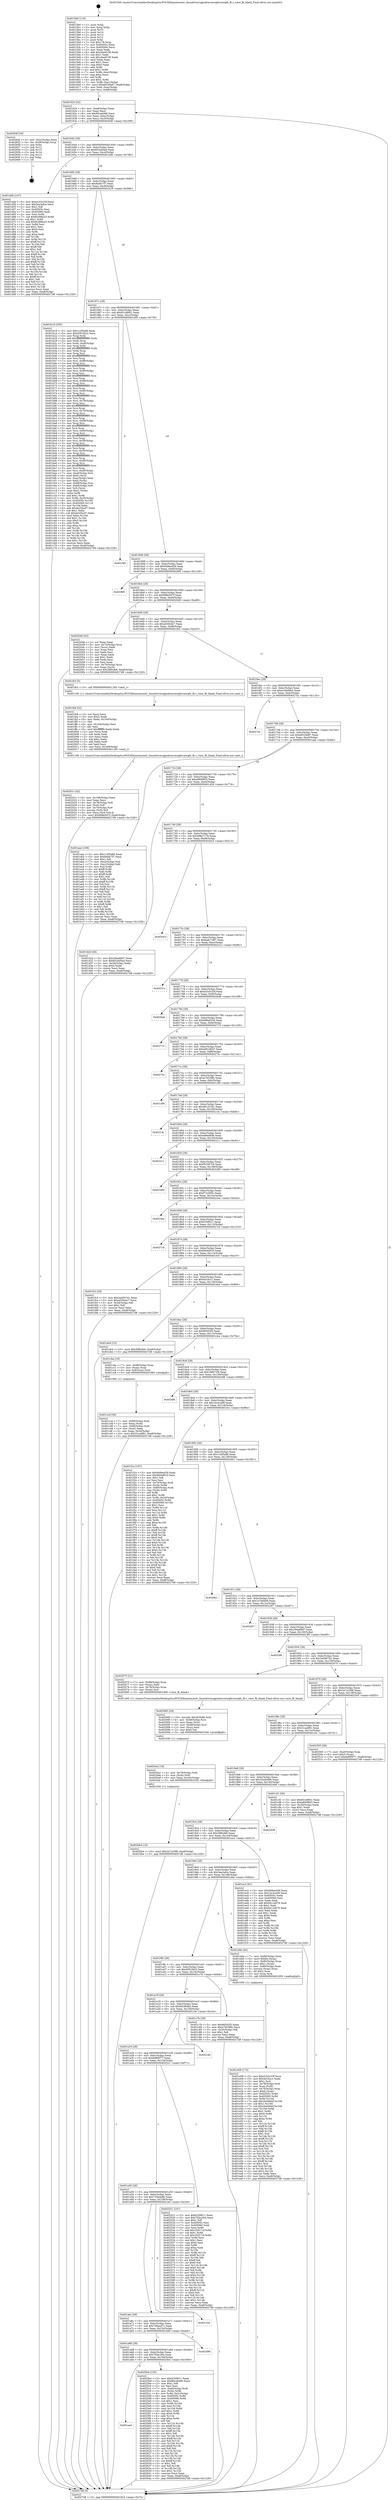 digraph "0x4015b0" {
  label = "0x4015b0 (/mnt/c/Users/mathe/Desktop/tcc/POCII/binaries/extr_linuxdriversgpudrmvmwgfxvmwgfx_fb.c_vmw_fb_blank_Final-ollvm.out::main(0))"
  labelloc = "t"
  node[shape=record]

  Entry [label="",width=0.3,height=0.3,shape=circle,fillcolor=black,style=filled]
  "0x401624" [label="{
     0x401624 [32]\l
     | [instrs]\l
     &nbsp;&nbsp;0x401624 \<+6\>: mov -0xa8(%rbp),%eax\l
     &nbsp;&nbsp;0x40162a \<+2\>: mov %eax,%ecx\l
     &nbsp;&nbsp;0x40162c \<+6\>: sub $0x80ca6466,%ecx\l
     &nbsp;&nbsp;0x401632 \<+6\>: mov %eax,-0xbc(%rbp)\l
     &nbsp;&nbsp;0x401638 \<+6\>: mov %ecx,-0xc0(%rbp)\l
     &nbsp;&nbsp;0x40163e \<+6\>: je 000000000040264f \<main+0x109f\>\l
  }"]
  "0x40264f" [label="{
     0x40264f [18]\l
     | [instrs]\l
     &nbsp;&nbsp;0x40264f \<+3\>: mov -0x2c(%rbp),%eax\l
     &nbsp;&nbsp;0x402652 \<+4\>: lea -0x28(%rbp),%rsp\l
     &nbsp;&nbsp;0x402656 \<+1\>: pop %rbx\l
     &nbsp;&nbsp;0x402657 \<+2\>: pop %r12\l
     &nbsp;&nbsp;0x402659 \<+2\>: pop %r13\l
     &nbsp;&nbsp;0x40265b \<+2\>: pop %r14\l
     &nbsp;&nbsp;0x40265d \<+2\>: pop %r15\l
     &nbsp;&nbsp;0x40265f \<+1\>: pop %rbp\l
     &nbsp;&nbsp;0x402660 \<+1\>: ret\l
  }"]
  "0x401644" [label="{
     0x401644 [28]\l
     | [instrs]\l
     &nbsp;&nbsp;0x401644 \<+5\>: jmp 0000000000401649 \<main+0x99\>\l
     &nbsp;&nbsp;0x401649 \<+6\>: mov -0xbc(%rbp),%eax\l
     &nbsp;&nbsp;0x40164f \<+5\>: sub $0x853ad5ed,%eax\l
     &nbsp;&nbsp;0x401654 \<+6\>: mov %eax,-0xc4(%rbp)\l
     &nbsp;&nbsp;0x40165a \<+6\>: je 0000000000401d4b \<main+0x79b\>\l
  }"]
  Exit [label="",width=0.3,height=0.3,shape=circle,fillcolor=black,style=filled,peripheries=2]
  "0x401d4b" [label="{
     0x401d4b [147]\l
     | [instrs]\l
     &nbsp;&nbsp;0x401d4b \<+5\>: mov $0xd1b3c33f,%eax\l
     &nbsp;&nbsp;0x401d50 \<+5\>: mov $0x3ea3afca,%ecx\l
     &nbsp;&nbsp;0x401d55 \<+2\>: mov $0x1,%dl\l
     &nbsp;&nbsp;0x401d57 \<+7\>: mov 0x40505c,%esi\l
     &nbsp;&nbsp;0x401d5e \<+7\>: mov 0x405060,%edi\l
     &nbsp;&nbsp;0x401d65 \<+3\>: mov %esi,%r8d\l
     &nbsp;&nbsp;0x401d68 \<+7\>: sub $0x8cd98a23,%r8d\l
     &nbsp;&nbsp;0x401d6f \<+4\>: sub $0x1,%r8d\l
     &nbsp;&nbsp;0x401d73 \<+7\>: add $0x8cd98a23,%r8d\l
     &nbsp;&nbsp;0x401d7a \<+4\>: imul %r8d,%esi\l
     &nbsp;&nbsp;0x401d7e \<+3\>: and $0x1,%esi\l
     &nbsp;&nbsp;0x401d81 \<+3\>: cmp $0x0,%esi\l
     &nbsp;&nbsp;0x401d84 \<+4\>: sete %r9b\l
     &nbsp;&nbsp;0x401d88 \<+3\>: cmp $0xa,%edi\l
     &nbsp;&nbsp;0x401d8b \<+4\>: setl %r10b\l
     &nbsp;&nbsp;0x401d8f \<+3\>: mov %r9b,%r11b\l
     &nbsp;&nbsp;0x401d92 \<+4\>: xor $0xff,%r11b\l
     &nbsp;&nbsp;0x401d96 \<+3\>: mov %r10b,%bl\l
     &nbsp;&nbsp;0x401d99 \<+3\>: xor $0xff,%bl\l
     &nbsp;&nbsp;0x401d9c \<+3\>: xor $0x1,%dl\l
     &nbsp;&nbsp;0x401d9f \<+3\>: mov %r11b,%r14b\l
     &nbsp;&nbsp;0x401da2 \<+4\>: and $0xff,%r14b\l
     &nbsp;&nbsp;0x401da6 \<+3\>: and %dl,%r9b\l
     &nbsp;&nbsp;0x401da9 \<+3\>: mov %bl,%r15b\l
     &nbsp;&nbsp;0x401dac \<+4\>: and $0xff,%r15b\l
     &nbsp;&nbsp;0x401db0 \<+3\>: and %dl,%r10b\l
     &nbsp;&nbsp;0x401db3 \<+3\>: or %r9b,%r14b\l
     &nbsp;&nbsp;0x401db6 \<+3\>: or %r10b,%r15b\l
     &nbsp;&nbsp;0x401db9 \<+3\>: xor %r15b,%r14b\l
     &nbsp;&nbsp;0x401dbc \<+3\>: or %bl,%r11b\l
     &nbsp;&nbsp;0x401dbf \<+4\>: xor $0xff,%r11b\l
     &nbsp;&nbsp;0x401dc3 \<+3\>: or $0x1,%dl\l
     &nbsp;&nbsp;0x401dc6 \<+3\>: and %dl,%r11b\l
     &nbsp;&nbsp;0x401dc9 \<+3\>: or %r11b,%r14b\l
     &nbsp;&nbsp;0x401dcc \<+4\>: test $0x1,%r14b\l
     &nbsp;&nbsp;0x401dd0 \<+3\>: cmovne %ecx,%eax\l
     &nbsp;&nbsp;0x401dd3 \<+6\>: mov %eax,-0xa8(%rbp)\l
     &nbsp;&nbsp;0x401dd9 \<+5\>: jmp 00000000004027d8 \<main+0x1228\>\l
  }"]
  "0x401660" [label="{
     0x401660 [28]\l
     | [instrs]\l
     &nbsp;&nbsp;0x401660 \<+5\>: jmp 0000000000401665 \<main+0xb5\>\l
     &nbsp;&nbsp;0x401665 \<+6\>: mov -0xbc(%rbp),%eax\l
     &nbsp;&nbsp;0x40166b \<+5\>: sub $0x8ebfc7f7,%eax\l
     &nbsp;&nbsp;0x401670 \<+6\>: mov %eax,-0xc8(%rbp)\l
     &nbsp;&nbsp;0x401676 \<+6\>: je 0000000000401b18 \<main+0x568\>\l
  }"]
  "0x401aa4" [label="{
     0x401aa4\l
  }", style=dashed]
  "0x401b18" [label="{
     0x401b18 [355]\l
     | [instrs]\l
     &nbsp;&nbsp;0x401b18 \<+5\>: mov $0x1c2f5a86,%eax\l
     &nbsp;&nbsp;0x401b1d \<+5\>: mov $0x4591f422,%ecx\l
     &nbsp;&nbsp;0x401b22 \<+3\>: mov %rsp,%rdx\l
     &nbsp;&nbsp;0x401b25 \<+4\>: add $0xfffffffffffffff0,%rdx\l
     &nbsp;&nbsp;0x401b29 \<+3\>: mov %rdx,%rsp\l
     &nbsp;&nbsp;0x401b2c \<+7\>: mov %rdx,-0xa0(%rbp)\l
     &nbsp;&nbsp;0x401b33 \<+3\>: mov %rsp,%rdx\l
     &nbsp;&nbsp;0x401b36 \<+4\>: add $0xfffffffffffffff0,%rdx\l
     &nbsp;&nbsp;0x401b3a \<+3\>: mov %rdx,%rsp\l
     &nbsp;&nbsp;0x401b3d \<+3\>: mov %rsp,%rsi\l
     &nbsp;&nbsp;0x401b40 \<+4\>: add $0xfffffffffffffff0,%rsi\l
     &nbsp;&nbsp;0x401b44 \<+3\>: mov %rsi,%rsp\l
     &nbsp;&nbsp;0x401b47 \<+7\>: mov %rsi,-0x98(%rbp)\l
     &nbsp;&nbsp;0x401b4e \<+3\>: mov %rsp,%rsi\l
     &nbsp;&nbsp;0x401b51 \<+4\>: add $0xfffffffffffffff0,%rsi\l
     &nbsp;&nbsp;0x401b55 \<+3\>: mov %rsi,%rsp\l
     &nbsp;&nbsp;0x401b58 \<+7\>: mov %rsi,-0x90(%rbp)\l
     &nbsp;&nbsp;0x401b5f \<+3\>: mov %rsp,%rsi\l
     &nbsp;&nbsp;0x401b62 \<+4\>: add $0xfffffffffffffff0,%rsi\l
     &nbsp;&nbsp;0x401b66 \<+3\>: mov %rsi,%rsp\l
     &nbsp;&nbsp;0x401b69 \<+7\>: mov %rsi,-0x88(%rbp)\l
     &nbsp;&nbsp;0x401b70 \<+3\>: mov %rsp,%rsi\l
     &nbsp;&nbsp;0x401b73 \<+4\>: add $0xfffffffffffffff0,%rsi\l
     &nbsp;&nbsp;0x401b77 \<+3\>: mov %rsi,%rsp\l
     &nbsp;&nbsp;0x401b7a \<+4\>: mov %rsi,-0x80(%rbp)\l
     &nbsp;&nbsp;0x401b7e \<+3\>: mov %rsp,%rsi\l
     &nbsp;&nbsp;0x401b81 \<+4\>: add $0xfffffffffffffff0,%rsi\l
     &nbsp;&nbsp;0x401b85 \<+3\>: mov %rsi,%rsp\l
     &nbsp;&nbsp;0x401b88 \<+4\>: mov %rsi,-0x78(%rbp)\l
     &nbsp;&nbsp;0x401b8c \<+3\>: mov %rsp,%rsi\l
     &nbsp;&nbsp;0x401b8f \<+4\>: add $0xfffffffffffffff0,%rsi\l
     &nbsp;&nbsp;0x401b93 \<+3\>: mov %rsi,%rsp\l
     &nbsp;&nbsp;0x401b96 \<+4\>: mov %rsi,-0x70(%rbp)\l
     &nbsp;&nbsp;0x401b9a \<+3\>: mov %rsp,%rsi\l
     &nbsp;&nbsp;0x401b9d \<+4\>: add $0xfffffffffffffff0,%rsi\l
     &nbsp;&nbsp;0x401ba1 \<+3\>: mov %rsi,%rsp\l
     &nbsp;&nbsp;0x401ba4 \<+4\>: mov %rsi,-0x68(%rbp)\l
     &nbsp;&nbsp;0x401ba8 \<+3\>: mov %rsp,%rsi\l
     &nbsp;&nbsp;0x401bab \<+4\>: add $0xfffffffffffffff0,%rsi\l
     &nbsp;&nbsp;0x401baf \<+3\>: mov %rsi,%rsp\l
     &nbsp;&nbsp;0x401bb2 \<+4\>: mov %rsi,-0x60(%rbp)\l
     &nbsp;&nbsp;0x401bb6 \<+3\>: mov %rsp,%rsi\l
     &nbsp;&nbsp;0x401bb9 \<+4\>: add $0xfffffffffffffff0,%rsi\l
     &nbsp;&nbsp;0x401bbd \<+3\>: mov %rsi,%rsp\l
     &nbsp;&nbsp;0x401bc0 \<+4\>: mov %rsi,-0x58(%rbp)\l
     &nbsp;&nbsp;0x401bc4 \<+3\>: mov %rsp,%rsi\l
     &nbsp;&nbsp;0x401bc7 \<+4\>: add $0xfffffffffffffff0,%rsi\l
     &nbsp;&nbsp;0x401bcb \<+3\>: mov %rsi,%rsp\l
     &nbsp;&nbsp;0x401bce \<+4\>: mov %rsi,-0x50(%rbp)\l
     &nbsp;&nbsp;0x401bd2 \<+3\>: mov %rsp,%rsi\l
     &nbsp;&nbsp;0x401bd5 \<+4\>: add $0xfffffffffffffff0,%rsi\l
     &nbsp;&nbsp;0x401bd9 \<+3\>: mov %rsi,%rsp\l
     &nbsp;&nbsp;0x401bdc \<+4\>: mov %rsi,-0x48(%rbp)\l
     &nbsp;&nbsp;0x401be0 \<+3\>: mov %rsp,%rsi\l
     &nbsp;&nbsp;0x401be3 \<+4\>: add $0xfffffffffffffff0,%rsi\l
     &nbsp;&nbsp;0x401be7 \<+3\>: mov %rsi,%rsp\l
     &nbsp;&nbsp;0x401bea \<+4\>: mov %rsi,-0x40(%rbp)\l
     &nbsp;&nbsp;0x401bee \<+7\>: mov -0xa0(%rbp),%rsi\l
     &nbsp;&nbsp;0x401bf5 \<+6\>: movl $0x0,(%rsi)\l
     &nbsp;&nbsp;0x401bfb \<+6\>: mov -0xac(%rbp),%edi\l
     &nbsp;&nbsp;0x401c01 \<+2\>: mov %edi,(%rdx)\l
     &nbsp;&nbsp;0x401c03 \<+7\>: mov -0x98(%rbp),%rsi\l
     &nbsp;&nbsp;0x401c0a \<+7\>: mov -0xb8(%rbp),%r8\l
     &nbsp;&nbsp;0x401c11 \<+3\>: mov %r8,(%rsi)\l
     &nbsp;&nbsp;0x401c14 \<+3\>: cmpl $0x2,(%rdx)\l
     &nbsp;&nbsp;0x401c17 \<+4\>: setne %r9b\l
     &nbsp;&nbsp;0x401c1b \<+4\>: and $0x1,%r9b\l
     &nbsp;&nbsp;0x401c1f \<+4\>: mov %r9b,-0x35(%rbp)\l
     &nbsp;&nbsp;0x401c23 \<+8\>: mov 0x40505c,%r10d\l
     &nbsp;&nbsp;0x401c2b \<+8\>: mov 0x405060,%r11d\l
     &nbsp;&nbsp;0x401c33 \<+3\>: mov %r10d,%ebx\l
     &nbsp;&nbsp;0x401c36 \<+6\>: add $0xde25bcd7,%ebx\l
     &nbsp;&nbsp;0x401c3c \<+3\>: sub $0x1,%ebx\l
     &nbsp;&nbsp;0x401c3f \<+6\>: sub $0xde25bcd7,%ebx\l
     &nbsp;&nbsp;0x401c45 \<+4\>: imul %ebx,%r10d\l
     &nbsp;&nbsp;0x401c49 \<+4\>: and $0x1,%r10d\l
     &nbsp;&nbsp;0x401c4d \<+4\>: cmp $0x0,%r10d\l
     &nbsp;&nbsp;0x401c51 \<+4\>: sete %r9b\l
     &nbsp;&nbsp;0x401c55 \<+4\>: cmp $0xa,%r11d\l
     &nbsp;&nbsp;0x401c59 \<+4\>: setl %r14b\l
     &nbsp;&nbsp;0x401c5d \<+3\>: mov %r9b,%r15b\l
     &nbsp;&nbsp;0x401c60 \<+3\>: and %r14b,%r15b\l
     &nbsp;&nbsp;0x401c63 \<+3\>: xor %r14b,%r9b\l
     &nbsp;&nbsp;0x401c66 \<+3\>: or %r9b,%r15b\l
     &nbsp;&nbsp;0x401c69 \<+4\>: test $0x1,%r15b\l
     &nbsp;&nbsp;0x401c6d \<+3\>: cmovne %ecx,%eax\l
     &nbsp;&nbsp;0x401c70 \<+6\>: mov %eax,-0xa8(%rbp)\l
     &nbsp;&nbsp;0x401c76 \<+5\>: jmp 00000000004027d8 \<main+0x1228\>\l
  }"]
  "0x40167c" [label="{
     0x40167c [28]\l
     | [instrs]\l
     &nbsp;&nbsp;0x40167c \<+5\>: jmp 0000000000401681 \<main+0xd1\>\l
     &nbsp;&nbsp;0x401681 \<+6\>: mov -0xbc(%rbp),%eax\l
     &nbsp;&nbsp;0x401687 \<+5\>: sub $0x931d8f41,%eax\l
     &nbsp;&nbsp;0x40168c \<+6\>: mov %eax,-0xcc(%rbp)\l
     &nbsp;&nbsp;0x401692 \<+6\>: je 0000000000401d0f \<main+0x75f\>\l
  }"]
  "0x4025b4" [label="{
     0x4025b4 [155]\l
     | [instrs]\l
     &nbsp;&nbsp;0x4025b4 \<+5\>: mov $0xfc30f011,%eax\l
     &nbsp;&nbsp;0x4025b9 \<+5\>: mov $0x80ca6466,%ecx\l
     &nbsp;&nbsp;0x4025be \<+2\>: mov $0x1,%dl\l
     &nbsp;&nbsp;0x4025c0 \<+2\>: xor %esi,%esi\l
     &nbsp;&nbsp;0x4025c2 \<+7\>: mov -0xa0(%rbp),%rdi\l
     &nbsp;&nbsp;0x4025c9 \<+3\>: mov (%rdi),%r8d\l
     &nbsp;&nbsp;0x4025cc \<+4\>: mov %r8d,-0x2c(%rbp)\l
     &nbsp;&nbsp;0x4025d0 \<+8\>: mov 0x40505c,%r8d\l
     &nbsp;&nbsp;0x4025d8 \<+8\>: mov 0x405060,%r9d\l
     &nbsp;&nbsp;0x4025e0 \<+3\>: sub $0x1,%esi\l
     &nbsp;&nbsp;0x4025e3 \<+3\>: mov %r8d,%r10d\l
     &nbsp;&nbsp;0x4025e6 \<+3\>: add %esi,%r10d\l
     &nbsp;&nbsp;0x4025e9 \<+4\>: imul %r10d,%r8d\l
     &nbsp;&nbsp;0x4025ed \<+4\>: and $0x1,%r8d\l
     &nbsp;&nbsp;0x4025f1 \<+4\>: cmp $0x0,%r8d\l
     &nbsp;&nbsp;0x4025f5 \<+4\>: sete %r11b\l
     &nbsp;&nbsp;0x4025f9 \<+4\>: cmp $0xa,%r9d\l
     &nbsp;&nbsp;0x4025fd \<+3\>: setl %bl\l
     &nbsp;&nbsp;0x402600 \<+3\>: mov %r11b,%r14b\l
     &nbsp;&nbsp;0x402603 \<+4\>: xor $0xff,%r14b\l
     &nbsp;&nbsp;0x402607 \<+3\>: mov %bl,%r15b\l
     &nbsp;&nbsp;0x40260a \<+4\>: xor $0xff,%r15b\l
     &nbsp;&nbsp;0x40260e \<+3\>: xor $0x1,%dl\l
     &nbsp;&nbsp;0x402611 \<+3\>: mov %r14b,%r12b\l
     &nbsp;&nbsp;0x402614 \<+4\>: and $0xff,%r12b\l
     &nbsp;&nbsp;0x402618 \<+3\>: and %dl,%r11b\l
     &nbsp;&nbsp;0x40261b \<+3\>: mov %r15b,%r13b\l
     &nbsp;&nbsp;0x40261e \<+4\>: and $0xff,%r13b\l
     &nbsp;&nbsp;0x402622 \<+2\>: and %dl,%bl\l
     &nbsp;&nbsp;0x402624 \<+3\>: or %r11b,%r12b\l
     &nbsp;&nbsp;0x402627 \<+3\>: or %bl,%r13b\l
     &nbsp;&nbsp;0x40262a \<+3\>: xor %r13b,%r12b\l
     &nbsp;&nbsp;0x40262d \<+3\>: or %r15b,%r14b\l
     &nbsp;&nbsp;0x402630 \<+4\>: xor $0xff,%r14b\l
     &nbsp;&nbsp;0x402634 \<+3\>: or $0x1,%dl\l
     &nbsp;&nbsp;0x402637 \<+3\>: and %dl,%r14b\l
     &nbsp;&nbsp;0x40263a \<+3\>: or %r14b,%r12b\l
     &nbsp;&nbsp;0x40263d \<+4\>: test $0x1,%r12b\l
     &nbsp;&nbsp;0x402641 \<+3\>: cmovne %ecx,%eax\l
     &nbsp;&nbsp;0x402644 \<+6\>: mov %eax,-0xa8(%rbp)\l
     &nbsp;&nbsp;0x40264a \<+5\>: jmp 00000000004027d8 \<main+0x1228\>\l
  }"]
  "0x401d0f" [label="{
     0x401d0f\l
  }", style=dashed]
  "0x401698" [label="{
     0x401698 [28]\l
     | [instrs]\l
     &nbsp;&nbsp;0x401698 \<+5\>: jmp 000000000040169d \<main+0xed\>\l
     &nbsp;&nbsp;0x40169d \<+6\>: mov -0xbc(%rbp),%eax\l
     &nbsp;&nbsp;0x4016a3 \<+5\>: sub $0x949eed39,%eax\l
     &nbsp;&nbsp;0x4016a8 \<+6\>: mov %eax,-0xd0(%rbp)\l
     &nbsp;&nbsp;0x4016ae \<+6\>: je 00000000004026f0 \<main+0x1140\>\l
  }"]
  "0x401a88" [label="{
     0x401a88 [28]\l
     | [instrs]\l
     &nbsp;&nbsp;0x401a88 \<+5\>: jmp 0000000000401a8d \<main+0x4dd\>\l
     &nbsp;&nbsp;0x401a8d \<+6\>: mov -0xbc(%rbp),%eax\l
     &nbsp;&nbsp;0x401a93 \<+5\>: sub $0x7f2bc204,%eax\l
     &nbsp;&nbsp;0x401a98 \<+6\>: mov %eax,-0x160(%rbp)\l
     &nbsp;&nbsp;0x401a9e \<+6\>: je 00000000004025b4 \<main+0x1004\>\l
  }"]
  "0x4026f0" [label="{
     0x4026f0\l
  }", style=dashed]
  "0x4016b4" [label="{
     0x4016b4 [28]\l
     | [instrs]\l
     &nbsp;&nbsp;0x4016b4 \<+5\>: jmp 00000000004016b9 \<main+0x109\>\l
     &nbsp;&nbsp;0x4016b9 \<+6\>: mov -0xbc(%rbp),%eax\l
     &nbsp;&nbsp;0x4016bf \<+5\>: sub $0x998e507f,%eax\l
     &nbsp;&nbsp;0x4016c4 \<+6\>: mov %eax,-0xd4(%rbp)\l
     &nbsp;&nbsp;0x4016ca \<+6\>: je 0000000000402046 \<main+0xa96\>\l
  }"]
  "0x40249b" [label="{
     0x40249b\l
  }", style=dashed]
  "0x402046" [label="{
     0x402046 [42]\l
     | [instrs]\l
     &nbsp;&nbsp;0x402046 \<+2\>: xor %eax,%eax\l
     &nbsp;&nbsp;0x402048 \<+4\>: mov -0x70(%rbp),%rcx\l
     &nbsp;&nbsp;0x40204c \<+2\>: mov (%rcx),%edx\l
     &nbsp;&nbsp;0x40204e \<+2\>: mov %eax,%esi\l
     &nbsp;&nbsp;0x402050 \<+2\>: sub %edx,%esi\l
     &nbsp;&nbsp;0x402052 \<+2\>: mov %eax,%edx\l
     &nbsp;&nbsp;0x402054 \<+3\>: sub $0x1,%edx\l
     &nbsp;&nbsp;0x402057 \<+2\>: add %edx,%esi\l
     &nbsp;&nbsp;0x402059 \<+2\>: sub %esi,%eax\l
     &nbsp;&nbsp;0x40205b \<+4\>: mov -0x70(%rbp),%rcx\l
     &nbsp;&nbsp;0x40205f \<+2\>: mov %eax,(%rcx)\l
     &nbsp;&nbsp;0x402061 \<+10\>: movl $0x39f0cfe6,-0xa8(%rbp)\l
     &nbsp;&nbsp;0x40206b \<+5\>: jmp 00000000004027d8 \<main+0x1228\>\l
  }"]
  "0x4016d0" [label="{
     0x4016d0 [28]\l
     | [instrs]\l
     &nbsp;&nbsp;0x4016d0 \<+5\>: jmp 00000000004016d5 \<main+0x125\>\l
     &nbsp;&nbsp;0x4016d5 \<+6\>: mov -0xbc(%rbp),%eax\l
     &nbsp;&nbsp;0x4016db \<+5\>: sub $0xa030e4c7,%eax\l
     &nbsp;&nbsp;0x4016e0 \<+6\>: mov %eax,-0xd8(%rbp)\l
     &nbsp;&nbsp;0x4016e6 \<+6\>: je 0000000000401fe3 \<main+0xa33\>\l
  }"]
  "0x401a6c" [label="{
     0x401a6c [28]\l
     | [instrs]\l
     &nbsp;&nbsp;0x401a6c \<+5\>: jmp 0000000000401a71 \<main+0x4c1\>\l
     &nbsp;&nbsp;0x401a71 \<+6\>: mov -0xbc(%rbp),%eax\l
     &nbsp;&nbsp;0x401a77 \<+5\>: sub $0x749aad71,%eax\l
     &nbsp;&nbsp;0x401a7c \<+6\>: mov %eax,-0x15c(%rbp)\l
     &nbsp;&nbsp;0x401a82 \<+6\>: je 000000000040249b \<main+0xeeb\>\l
  }"]
  "0x401fe3" [label="{
     0x401fe3 [5]\l
     | [instrs]\l
     &nbsp;&nbsp;0x401fe3 \<+5\>: call 0000000000401160 \<next_i\>\l
     | [calls]\l
     &nbsp;&nbsp;0x401160 \{1\} (/mnt/c/Users/mathe/Desktop/tcc/POCII/binaries/extr_linuxdriversgpudrmvmwgfxvmwgfx_fb.c_vmw_fb_blank_Final-ollvm.out::next_i)\l
  }"]
  "0x4016ec" [label="{
     0x4016ec [28]\l
     | [instrs]\l
     &nbsp;&nbsp;0x4016ec \<+5\>: jmp 00000000004016f1 \<main+0x141\>\l
     &nbsp;&nbsp;0x4016f1 \<+6\>: mov -0xbc(%rbp),%eax\l
     &nbsp;&nbsp;0x4016f7 \<+5\>: sub $0xa164d9a5,%eax\l
     &nbsp;&nbsp;0x4016fc \<+6\>: mov %eax,-0xdc(%rbp)\l
     &nbsp;&nbsp;0x401702 \<+6\>: je 00000000004027ac \<main+0x11fc\>\l
  }"]
  "0x4021ed" [label="{
     0x4021ed\l
  }", style=dashed]
  "0x4027ac" [label="{
     0x4027ac\l
  }", style=dashed]
  "0x401708" [label="{
     0x401708 [28]\l
     | [instrs]\l
     &nbsp;&nbsp;0x401708 \<+5\>: jmp 000000000040170d \<main+0x15d\>\l
     &nbsp;&nbsp;0x40170d \<+6\>: mov -0xbc(%rbp),%eax\l
     &nbsp;&nbsp;0x401713 \<+5\>: sub $0xa8529a87,%eax\l
     &nbsp;&nbsp;0x401718 \<+6\>: mov %eax,-0xe0(%rbp)\l
     &nbsp;&nbsp;0x40171e \<+6\>: je 0000000000401aae \<main+0x4fe\>\l
  }"]
  "0x401a50" [label="{
     0x401a50 [28]\l
     | [instrs]\l
     &nbsp;&nbsp;0x401a50 \<+5\>: jmp 0000000000401a55 \<main+0x4a5\>\l
     &nbsp;&nbsp;0x401a55 \<+6\>: mov -0xbc(%rbp),%eax\l
     &nbsp;&nbsp;0x401a5b \<+5\>: sub $0x733a4e8b,%eax\l
     &nbsp;&nbsp;0x401a60 \<+6\>: mov %eax,-0x158(%rbp)\l
     &nbsp;&nbsp;0x401a66 \<+6\>: je 00000000004021ed \<main+0xc3d\>\l
  }"]
  "0x401aae" [label="{
     0x401aae [106]\l
     | [instrs]\l
     &nbsp;&nbsp;0x401aae \<+5\>: mov $0x1c2f5a86,%eax\l
     &nbsp;&nbsp;0x401ab3 \<+5\>: mov $0x8ebfc7f7,%ecx\l
     &nbsp;&nbsp;0x401ab8 \<+2\>: mov $0x1,%dl\l
     &nbsp;&nbsp;0x401aba \<+7\>: mov -0xa2(%rbp),%sil\l
     &nbsp;&nbsp;0x401ac1 \<+7\>: mov -0xa1(%rbp),%dil\l
     &nbsp;&nbsp;0x401ac8 \<+3\>: mov %sil,%r8b\l
     &nbsp;&nbsp;0x401acb \<+4\>: xor $0xff,%r8b\l
     &nbsp;&nbsp;0x401acf \<+3\>: mov %dil,%r9b\l
     &nbsp;&nbsp;0x401ad2 \<+4\>: xor $0xff,%r9b\l
     &nbsp;&nbsp;0x401ad6 \<+3\>: xor $0x1,%dl\l
     &nbsp;&nbsp;0x401ad9 \<+3\>: mov %r8b,%r10b\l
     &nbsp;&nbsp;0x401adc \<+4\>: and $0xff,%r10b\l
     &nbsp;&nbsp;0x401ae0 \<+3\>: and %dl,%sil\l
     &nbsp;&nbsp;0x401ae3 \<+3\>: mov %r9b,%r11b\l
     &nbsp;&nbsp;0x401ae6 \<+4\>: and $0xff,%r11b\l
     &nbsp;&nbsp;0x401aea \<+3\>: and %dl,%dil\l
     &nbsp;&nbsp;0x401aed \<+3\>: or %sil,%r10b\l
     &nbsp;&nbsp;0x401af0 \<+3\>: or %dil,%r11b\l
     &nbsp;&nbsp;0x401af3 \<+3\>: xor %r11b,%r10b\l
     &nbsp;&nbsp;0x401af6 \<+3\>: or %r9b,%r8b\l
     &nbsp;&nbsp;0x401af9 \<+4\>: xor $0xff,%r8b\l
     &nbsp;&nbsp;0x401afd \<+3\>: or $0x1,%dl\l
     &nbsp;&nbsp;0x401b00 \<+3\>: and %dl,%r8b\l
     &nbsp;&nbsp;0x401b03 \<+3\>: or %r8b,%r10b\l
     &nbsp;&nbsp;0x401b06 \<+4\>: test $0x1,%r10b\l
     &nbsp;&nbsp;0x401b0a \<+3\>: cmovne %ecx,%eax\l
     &nbsp;&nbsp;0x401b0d \<+6\>: mov %eax,-0xa8(%rbp)\l
     &nbsp;&nbsp;0x401b13 \<+5\>: jmp 00000000004027d8 \<main+0x1228\>\l
  }"]
  "0x401724" [label="{
     0x401724 [28]\l
     | [instrs]\l
     &nbsp;&nbsp;0x401724 \<+5\>: jmp 0000000000401729 \<main+0x179\>\l
     &nbsp;&nbsp;0x401729 \<+6\>: mov -0xbc(%rbp),%eax\l
     &nbsp;&nbsp;0x40172f \<+5\>: sub $0xaf600803,%eax\l
     &nbsp;&nbsp;0x401734 \<+6\>: mov %eax,-0xe4(%rbp)\l
     &nbsp;&nbsp;0x40173a \<+6\>: je 0000000000401d2d \<main+0x77d\>\l
  }"]
  "0x4027d8" [label="{
     0x4027d8 [5]\l
     | [instrs]\l
     &nbsp;&nbsp;0x4027d8 \<+5\>: jmp 0000000000401624 \<main+0x74\>\l
  }"]
  "0x4015b0" [label="{
     0x4015b0 [116]\l
     | [instrs]\l
     &nbsp;&nbsp;0x4015b0 \<+1\>: push %rbp\l
     &nbsp;&nbsp;0x4015b1 \<+3\>: mov %rsp,%rbp\l
     &nbsp;&nbsp;0x4015b4 \<+2\>: push %r15\l
     &nbsp;&nbsp;0x4015b6 \<+2\>: push %r14\l
     &nbsp;&nbsp;0x4015b8 \<+2\>: push %r13\l
     &nbsp;&nbsp;0x4015ba \<+2\>: push %r12\l
     &nbsp;&nbsp;0x4015bc \<+1\>: push %rbx\l
     &nbsp;&nbsp;0x4015bd \<+7\>: sub $0x178,%rsp\l
     &nbsp;&nbsp;0x4015c4 \<+7\>: mov 0x40505c,%eax\l
     &nbsp;&nbsp;0x4015cb \<+7\>: mov 0x405060,%ecx\l
     &nbsp;&nbsp;0x4015d2 \<+2\>: mov %eax,%edx\l
     &nbsp;&nbsp;0x4015d4 \<+6\>: add $0xcbeef158,%edx\l
     &nbsp;&nbsp;0x4015da \<+3\>: sub $0x1,%edx\l
     &nbsp;&nbsp;0x4015dd \<+6\>: sub $0xcbeef158,%edx\l
     &nbsp;&nbsp;0x4015e3 \<+3\>: imul %edx,%eax\l
     &nbsp;&nbsp;0x4015e6 \<+3\>: and $0x1,%eax\l
     &nbsp;&nbsp;0x4015e9 \<+3\>: cmp $0x0,%eax\l
     &nbsp;&nbsp;0x4015ec \<+4\>: sete %r8b\l
     &nbsp;&nbsp;0x4015f0 \<+4\>: and $0x1,%r8b\l
     &nbsp;&nbsp;0x4015f4 \<+7\>: mov %r8b,-0xa2(%rbp)\l
     &nbsp;&nbsp;0x4015fb \<+3\>: cmp $0xa,%ecx\l
     &nbsp;&nbsp;0x4015fe \<+4\>: setl %r8b\l
     &nbsp;&nbsp;0x401602 \<+4\>: and $0x1,%r8b\l
     &nbsp;&nbsp;0x401606 \<+7\>: mov %r8b,-0xa1(%rbp)\l
     &nbsp;&nbsp;0x40160d \<+10\>: movl $0xa8529a87,-0xa8(%rbp)\l
     &nbsp;&nbsp;0x401617 \<+6\>: mov %edi,-0xac(%rbp)\l
     &nbsp;&nbsp;0x40161d \<+7\>: mov %rsi,-0xb8(%rbp)\l
  }"]
  "0x402521" [label="{
     0x402521 [147]\l
     | [instrs]\l
     &nbsp;&nbsp;0x402521 \<+5\>: mov $0xfc30f011,%eax\l
     &nbsp;&nbsp;0x402526 \<+5\>: mov $0x7f2bc204,%ecx\l
     &nbsp;&nbsp;0x40252b \<+2\>: mov $0x1,%dl\l
     &nbsp;&nbsp;0x40252d \<+7\>: mov 0x40505c,%esi\l
     &nbsp;&nbsp;0x402534 \<+7\>: mov 0x405060,%edi\l
     &nbsp;&nbsp;0x40253b \<+3\>: mov %esi,%r8d\l
     &nbsp;&nbsp;0x40253e \<+7\>: add $0x1f2f17cf,%r8d\l
     &nbsp;&nbsp;0x402545 \<+4\>: sub $0x1,%r8d\l
     &nbsp;&nbsp;0x402549 \<+7\>: sub $0x1f2f17cf,%r8d\l
     &nbsp;&nbsp;0x402550 \<+4\>: imul %r8d,%esi\l
     &nbsp;&nbsp;0x402554 \<+3\>: and $0x1,%esi\l
     &nbsp;&nbsp;0x402557 \<+3\>: cmp $0x0,%esi\l
     &nbsp;&nbsp;0x40255a \<+4\>: sete %r9b\l
     &nbsp;&nbsp;0x40255e \<+3\>: cmp $0xa,%edi\l
     &nbsp;&nbsp;0x402561 \<+4\>: setl %r10b\l
     &nbsp;&nbsp;0x402565 \<+3\>: mov %r9b,%r11b\l
     &nbsp;&nbsp;0x402568 \<+4\>: xor $0xff,%r11b\l
     &nbsp;&nbsp;0x40256c \<+3\>: mov %r10b,%bl\l
     &nbsp;&nbsp;0x40256f \<+3\>: xor $0xff,%bl\l
     &nbsp;&nbsp;0x402572 \<+3\>: xor $0x0,%dl\l
     &nbsp;&nbsp;0x402575 \<+3\>: mov %r11b,%r14b\l
     &nbsp;&nbsp;0x402578 \<+4\>: and $0x0,%r14b\l
     &nbsp;&nbsp;0x40257c \<+3\>: and %dl,%r9b\l
     &nbsp;&nbsp;0x40257f \<+3\>: mov %bl,%r15b\l
     &nbsp;&nbsp;0x402582 \<+4\>: and $0x0,%r15b\l
     &nbsp;&nbsp;0x402586 \<+3\>: and %dl,%r10b\l
     &nbsp;&nbsp;0x402589 \<+3\>: or %r9b,%r14b\l
     &nbsp;&nbsp;0x40258c \<+3\>: or %r10b,%r15b\l
     &nbsp;&nbsp;0x40258f \<+3\>: xor %r15b,%r14b\l
     &nbsp;&nbsp;0x402592 \<+3\>: or %bl,%r11b\l
     &nbsp;&nbsp;0x402595 \<+4\>: xor $0xff,%r11b\l
     &nbsp;&nbsp;0x402599 \<+3\>: or $0x0,%dl\l
     &nbsp;&nbsp;0x40259c \<+3\>: and %dl,%r11b\l
     &nbsp;&nbsp;0x40259f \<+3\>: or %r11b,%r14b\l
     &nbsp;&nbsp;0x4025a2 \<+4\>: test $0x1,%r14b\l
     &nbsp;&nbsp;0x4025a6 \<+3\>: cmovne %ecx,%eax\l
     &nbsp;&nbsp;0x4025a9 \<+6\>: mov %eax,-0xa8(%rbp)\l
     &nbsp;&nbsp;0x4025af \<+5\>: jmp 00000000004027d8 \<main+0x1228\>\l
  }"]
  "0x401a34" [label="{
     0x401a34 [28]\l
     | [instrs]\l
     &nbsp;&nbsp;0x401a34 \<+5\>: jmp 0000000000401a39 \<main+0x489\>\l
     &nbsp;&nbsp;0x401a39 \<+6\>: mov -0xbc(%rbp),%eax\l
     &nbsp;&nbsp;0x401a3f \<+5\>: sub $0x6d8f5f77,%eax\l
     &nbsp;&nbsp;0x401a44 \<+6\>: mov %eax,-0x154(%rbp)\l
     &nbsp;&nbsp;0x401a4a \<+6\>: je 0000000000402521 \<main+0xf71\>\l
  }"]
  "0x401d2d" [label="{
     0x401d2d [30]\l
     | [instrs]\l
     &nbsp;&nbsp;0x401d2d \<+5\>: mov $0x294a89d7,%eax\l
     &nbsp;&nbsp;0x401d32 \<+5\>: mov $0x853ad5ed,%ecx\l
     &nbsp;&nbsp;0x401d37 \<+3\>: mov -0x34(%rbp),%edx\l
     &nbsp;&nbsp;0x401d3a \<+3\>: cmp $0x0,%edx\l
     &nbsp;&nbsp;0x401d3d \<+3\>: cmove %ecx,%eax\l
     &nbsp;&nbsp;0x401d40 \<+6\>: mov %eax,-0xa8(%rbp)\l
     &nbsp;&nbsp;0x401d46 \<+5\>: jmp 00000000004027d8 \<main+0x1228\>\l
  }"]
  "0x401740" [label="{
     0x401740 [28]\l
     | [instrs]\l
     &nbsp;&nbsp;0x401740 \<+5\>: jmp 0000000000401745 \<main+0x195\>\l
     &nbsp;&nbsp;0x401745 \<+6\>: mov -0xbc(%rbp),%eax\l
     &nbsp;&nbsp;0x40174b \<+5\>: sub $0xb99e7178,%eax\l
     &nbsp;&nbsp;0x401750 \<+6\>: mov %eax,-0xe8(%rbp)\l
     &nbsp;&nbsp;0x401756 \<+6\>: je 00000000004020c3 \<main+0xb13\>\l
  }"]
  "0x4021de" [label="{
     0x4021de\l
  }", style=dashed]
  "0x4020c3" [label="{
     0x4020c3\l
  }", style=dashed]
  "0x40175c" [label="{
     0x40175c [28]\l
     | [instrs]\l
     &nbsp;&nbsp;0x40175c \<+5\>: jmp 0000000000401761 \<main+0x1b1\>\l
     &nbsp;&nbsp;0x401761 \<+6\>: mov -0xbc(%rbp),%eax\l
     &nbsp;&nbsp;0x401767 \<+5\>: sub $0xbeb718f7,%eax\l
     &nbsp;&nbsp;0x40176c \<+6\>: mov %eax,-0xec(%rbp)\l
     &nbsp;&nbsp;0x401772 \<+6\>: je 000000000040231c \<main+0xd6c\>\l
  }"]
  "0x4020b4" [label="{
     0x4020b4 [15]\l
     | [instrs]\l
     &nbsp;&nbsp;0x4020b4 \<+10\>: movl $0x2a7c2398,-0xa8(%rbp)\l
     &nbsp;&nbsp;0x4020be \<+5\>: jmp 00000000004027d8 \<main+0x1228\>\l
  }"]
  "0x40231c" [label="{
     0x40231c\l
  }", style=dashed]
  "0x401778" [label="{
     0x401778 [28]\l
     | [instrs]\l
     &nbsp;&nbsp;0x401778 \<+5\>: jmp 000000000040177d \<main+0x1cd\>\l
     &nbsp;&nbsp;0x40177d \<+6\>: mov -0xbc(%rbp),%eax\l
     &nbsp;&nbsp;0x401783 \<+5\>: sub $0xd1b3c33f,%eax\l
     &nbsp;&nbsp;0x401788 \<+6\>: mov %eax,-0xf0(%rbp)\l
     &nbsp;&nbsp;0x40178e \<+6\>: je 00000000004026a6 \<main+0x10f6\>\l
  }"]
  "0x4020a2" [label="{
     0x4020a2 [18]\l
     | [instrs]\l
     &nbsp;&nbsp;0x4020a2 \<+4\>: mov -0x78(%rbp),%rdi\l
     &nbsp;&nbsp;0x4020a6 \<+3\>: mov (%rdi),%rdi\l
     &nbsp;&nbsp;0x4020a9 \<+6\>: mov %eax,-0x16c(%rbp)\l
     &nbsp;&nbsp;0x4020af \<+5\>: call 0000000000401030 \<free@plt\>\l
     | [calls]\l
     &nbsp;&nbsp;0x401030 \{1\} (unknown)\l
  }"]
  "0x4026a6" [label="{
     0x4026a6\l
  }", style=dashed]
  "0x401794" [label="{
     0x401794 [28]\l
     | [instrs]\l
     &nbsp;&nbsp;0x401794 \<+5\>: jmp 0000000000401799 \<main+0x1e9\>\l
     &nbsp;&nbsp;0x401799 \<+6\>: mov -0xbc(%rbp),%eax\l
     &nbsp;&nbsp;0x40179f \<+5\>: sub $0xd98a623d,%eax\l
     &nbsp;&nbsp;0x4017a4 \<+6\>: mov %eax,-0xf4(%rbp)\l
     &nbsp;&nbsp;0x4017aa \<+6\>: je 0000000000402715 \<main+0x1165\>\l
  }"]
  "0x402085" [label="{
     0x402085 [29]\l
     | [instrs]\l
     &nbsp;&nbsp;0x402085 \<+10\>: movabs $0x4030d6,%rdi\l
     &nbsp;&nbsp;0x40208f \<+4\>: mov -0x68(%rbp),%rsi\l
     &nbsp;&nbsp;0x402093 \<+2\>: mov %eax,(%rsi)\l
     &nbsp;&nbsp;0x402095 \<+4\>: mov -0x68(%rbp),%rsi\l
     &nbsp;&nbsp;0x402099 \<+2\>: mov (%rsi),%esi\l
     &nbsp;&nbsp;0x40209b \<+2\>: mov $0x0,%al\l
     &nbsp;&nbsp;0x40209d \<+5\>: call 0000000000401040 \<printf@plt\>\l
     | [calls]\l
     &nbsp;&nbsp;0x401040 \{1\} (unknown)\l
  }"]
  "0x402715" [label="{
     0x402715\l
  }", style=dashed]
  "0x4017b0" [label="{
     0x4017b0 [28]\l
     | [instrs]\l
     &nbsp;&nbsp;0x4017b0 \<+5\>: jmp 00000000004017b5 \<main+0x205\>\l
     &nbsp;&nbsp;0x4017b5 \<+6\>: mov -0xbc(%rbp),%eax\l
     &nbsp;&nbsp;0x4017bb \<+5\>: sub $0xe6618b47,%eax\l
     &nbsp;&nbsp;0x4017c0 \<+6\>: mov %eax,-0xf8(%rbp)\l
     &nbsp;&nbsp;0x4017c6 \<+6\>: je 000000000040275c \<main+0x11ac\>\l
  }"]
  "0x40201c" [label="{
     0x40201c [42]\l
     | [instrs]\l
     &nbsp;&nbsp;0x40201c \<+6\>: mov -0x168(%rbp),%ecx\l
     &nbsp;&nbsp;0x402022 \<+3\>: imul %eax,%ecx\l
     &nbsp;&nbsp;0x402025 \<+4\>: mov -0x78(%rbp),%r8\l
     &nbsp;&nbsp;0x402029 \<+3\>: mov (%r8),%r8\l
     &nbsp;&nbsp;0x40202c \<+4\>: mov -0x70(%rbp),%r9\l
     &nbsp;&nbsp;0x402030 \<+3\>: movslq (%r9),%r9\l
     &nbsp;&nbsp;0x402033 \<+4\>: mov %ecx,(%r8,%r9,4)\l
     &nbsp;&nbsp;0x402037 \<+10\>: movl $0x998e507f,-0xa8(%rbp)\l
     &nbsp;&nbsp;0x402041 \<+5\>: jmp 00000000004027d8 \<main+0x1228\>\l
  }"]
  "0x40275c" [label="{
     0x40275c\l
  }", style=dashed]
  "0x4017cc" [label="{
     0x4017cc [28]\l
     | [instrs]\l
     &nbsp;&nbsp;0x4017cc \<+5\>: jmp 00000000004017d1 \<main+0x221\>\l
     &nbsp;&nbsp;0x4017d1 \<+6\>: mov -0xbc(%rbp),%eax\l
     &nbsp;&nbsp;0x4017d7 \<+5\>: sub $0xe7653f8c,%eax\l
     &nbsp;&nbsp;0x4017dc \<+6\>: mov %eax,-0xfc(%rbp)\l
     &nbsp;&nbsp;0x4017e2 \<+6\>: je 0000000000401c99 \<main+0x6e9\>\l
  }"]
  "0x401fe8" [label="{
     0x401fe8 [52]\l
     | [instrs]\l
     &nbsp;&nbsp;0x401fe8 \<+2\>: xor %ecx,%ecx\l
     &nbsp;&nbsp;0x401fea \<+5\>: mov $0x2,%edx\l
     &nbsp;&nbsp;0x401fef \<+6\>: mov %edx,-0x164(%rbp)\l
     &nbsp;&nbsp;0x401ff5 \<+1\>: cltd\l
     &nbsp;&nbsp;0x401ff6 \<+6\>: mov -0x164(%rbp),%esi\l
     &nbsp;&nbsp;0x401ffc \<+2\>: idiv %esi\l
     &nbsp;&nbsp;0x401ffe \<+6\>: imul $0xfffffffe,%edx,%edx\l
     &nbsp;&nbsp;0x402004 \<+2\>: mov %ecx,%edi\l
     &nbsp;&nbsp;0x402006 \<+2\>: sub %edx,%edi\l
     &nbsp;&nbsp;0x402008 \<+2\>: mov %ecx,%edx\l
     &nbsp;&nbsp;0x40200a \<+3\>: sub $0x1,%edx\l
     &nbsp;&nbsp;0x40200d \<+2\>: add %edx,%edi\l
     &nbsp;&nbsp;0x40200f \<+2\>: sub %edi,%ecx\l
     &nbsp;&nbsp;0x402011 \<+6\>: mov %ecx,-0x168(%rbp)\l
     &nbsp;&nbsp;0x402017 \<+5\>: call 0000000000401160 \<next_i\>\l
     | [calls]\l
     &nbsp;&nbsp;0x401160 \{1\} (/mnt/c/Users/mathe/Desktop/tcc/POCII/binaries/extr_linuxdriversgpudrmvmwgfxvmwgfx_fb.c_vmw_fb_blank_Final-ollvm.out::next_i)\l
  }"]
  "0x401c99" [label="{
     0x401c99\l
  }", style=dashed]
  "0x4017e8" [label="{
     0x4017e8 [28]\l
     | [instrs]\l
     &nbsp;&nbsp;0x4017e8 \<+5\>: jmp 00000000004017ed \<main+0x23d\>\l
     &nbsp;&nbsp;0x4017ed \<+6\>: mov -0xbc(%rbp),%eax\l
     &nbsp;&nbsp;0x4017f3 \<+5\>: sub $0xe8125181,%eax\l
     &nbsp;&nbsp;0x4017f8 \<+6\>: mov %eax,-0x100(%rbp)\l
     &nbsp;&nbsp;0x4017fe \<+6\>: je 000000000040214c \<main+0xb9c\>\l
  }"]
  "0x401e08" [label="{
     0x401e08 [172]\l
     | [instrs]\l
     &nbsp;&nbsp;0x401e08 \<+5\>: mov $0xd1b3c33f,%ecx\l
     &nbsp;&nbsp;0x401e0d \<+5\>: mov $0x4d16cc1,%edx\l
     &nbsp;&nbsp;0x401e12 \<+3\>: mov $0x1,%sil\l
     &nbsp;&nbsp;0x401e15 \<+4\>: mov -0x78(%rbp),%rdi\l
     &nbsp;&nbsp;0x401e19 \<+3\>: mov %rax,(%rdi)\l
     &nbsp;&nbsp;0x401e1c \<+4\>: mov -0x70(%rbp),%rax\l
     &nbsp;&nbsp;0x401e20 \<+6\>: movl $0x0,(%rax)\l
     &nbsp;&nbsp;0x401e26 \<+8\>: mov 0x40505c,%r8d\l
     &nbsp;&nbsp;0x401e2e \<+8\>: mov 0x405060,%r9d\l
     &nbsp;&nbsp;0x401e36 \<+3\>: mov %r8d,%r10d\l
     &nbsp;&nbsp;0x401e39 \<+7\>: add $0xcb449def,%r10d\l
     &nbsp;&nbsp;0x401e40 \<+4\>: sub $0x1,%r10d\l
     &nbsp;&nbsp;0x401e44 \<+7\>: sub $0xcb449def,%r10d\l
     &nbsp;&nbsp;0x401e4b \<+4\>: imul %r10d,%r8d\l
     &nbsp;&nbsp;0x401e4f \<+4\>: and $0x1,%r8d\l
     &nbsp;&nbsp;0x401e53 \<+4\>: cmp $0x0,%r8d\l
     &nbsp;&nbsp;0x401e57 \<+4\>: sete %r11b\l
     &nbsp;&nbsp;0x401e5b \<+4\>: cmp $0xa,%r9d\l
     &nbsp;&nbsp;0x401e5f \<+3\>: setl %bl\l
     &nbsp;&nbsp;0x401e62 \<+3\>: mov %r11b,%r14b\l
     &nbsp;&nbsp;0x401e65 \<+4\>: xor $0xff,%r14b\l
     &nbsp;&nbsp;0x401e69 \<+3\>: mov %bl,%r15b\l
     &nbsp;&nbsp;0x401e6c \<+4\>: xor $0xff,%r15b\l
     &nbsp;&nbsp;0x401e70 \<+4\>: xor $0x1,%sil\l
     &nbsp;&nbsp;0x401e74 \<+3\>: mov %r14b,%r12b\l
     &nbsp;&nbsp;0x401e77 \<+4\>: and $0xff,%r12b\l
     &nbsp;&nbsp;0x401e7b \<+3\>: and %sil,%r11b\l
     &nbsp;&nbsp;0x401e7e \<+3\>: mov %r15b,%r13b\l
     &nbsp;&nbsp;0x401e81 \<+4\>: and $0xff,%r13b\l
     &nbsp;&nbsp;0x401e85 \<+3\>: and %sil,%bl\l
     &nbsp;&nbsp;0x401e88 \<+3\>: or %r11b,%r12b\l
     &nbsp;&nbsp;0x401e8b \<+3\>: or %bl,%r13b\l
     &nbsp;&nbsp;0x401e8e \<+3\>: xor %r13b,%r12b\l
     &nbsp;&nbsp;0x401e91 \<+3\>: or %r15b,%r14b\l
     &nbsp;&nbsp;0x401e94 \<+4\>: xor $0xff,%r14b\l
     &nbsp;&nbsp;0x401e98 \<+4\>: or $0x1,%sil\l
     &nbsp;&nbsp;0x401e9c \<+3\>: and %sil,%r14b\l
     &nbsp;&nbsp;0x401e9f \<+3\>: or %r14b,%r12b\l
     &nbsp;&nbsp;0x401ea2 \<+4\>: test $0x1,%r12b\l
     &nbsp;&nbsp;0x401ea6 \<+3\>: cmovne %edx,%ecx\l
     &nbsp;&nbsp;0x401ea9 \<+6\>: mov %ecx,-0xa8(%rbp)\l
     &nbsp;&nbsp;0x401eaf \<+5\>: jmp 00000000004027d8 \<main+0x1228\>\l
  }"]
  "0x40214c" [label="{
     0x40214c\l
  }", style=dashed]
  "0x401804" [label="{
     0x401804 [28]\l
     | [instrs]\l
     &nbsp;&nbsp;0x401804 \<+5\>: jmp 0000000000401809 \<main+0x259\>\l
     &nbsp;&nbsp;0x401809 \<+6\>: mov -0xbc(%rbp),%eax\l
     &nbsp;&nbsp;0x40180f \<+5\>: sub $0xeb8ed846,%eax\l
     &nbsp;&nbsp;0x401814 \<+6\>: mov %eax,-0x104(%rbp)\l
     &nbsp;&nbsp;0x40181a \<+6\>: je 0000000000402211 \<main+0xc61\>\l
  }"]
  "0x401ccd" [label="{
     0x401ccd [36]\l
     | [instrs]\l
     &nbsp;&nbsp;0x401ccd \<+7\>: mov -0x90(%rbp),%rdi\l
     &nbsp;&nbsp;0x401cd4 \<+2\>: mov %eax,(%rdi)\l
     &nbsp;&nbsp;0x401cd6 \<+7\>: mov -0x90(%rbp),%rdi\l
     &nbsp;&nbsp;0x401cdd \<+2\>: mov (%rdi),%eax\l
     &nbsp;&nbsp;0x401cdf \<+3\>: mov %eax,-0x34(%rbp)\l
     &nbsp;&nbsp;0x401ce2 \<+10\>: movl $0x31ca4f61,-0xa8(%rbp)\l
     &nbsp;&nbsp;0x401cec \<+5\>: jmp 00000000004027d8 \<main+0x1228\>\l
  }"]
  "0x402211" [label="{
     0x402211\l
  }", style=dashed]
  "0x401820" [label="{
     0x401820 [28]\l
     | [instrs]\l
     &nbsp;&nbsp;0x401820 \<+5\>: jmp 0000000000401825 \<main+0x275\>\l
     &nbsp;&nbsp;0x401825 \<+6\>: mov -0xbc(%rbp),%eax\l
     &nbsp;&nbsp;0x40182b \<+5\>: sub $0xf52597c9,%eax\l
     &nbsp;&nbsp;0x401830 \<+6\>: mov %eax,-0x108(%rbp)\l
     &nbsp;&nbsp;0x401836 \<+6\>: je 0000000000402289 \<main+0xcd9\>\l
  }"]
  "0x401a18" [label="{
     0x401a18 [28]\l
     | [instrs]\l
     &nbsp;&nbsp;0x401a18 \<+5\>: jmp 0000000000401a1d \<main+0x46d\>\l
     &nbsp;&nbsp;0x401a1d \<+6\>: mov -0xbc(%rbp),%eax\l
     &nbsp;&nbsp;0x401a23 \<+5\>: sub $0x6d1f64b3,%eax\l
     &nbsp;&nbsp;0x401a28 \<+6\>: mov %eax,-0x150(%rbp)\l
     &nbsp;&nbsp;0x401a2e \<+6\>: je 00000000004021de \<main+0xc2e\>\l
  }"]
  "0x402289" [label="{
     0x402289\l
  }", style=dashed]
  "0x40183c" [label="{
     0x40183c [28]\l
     | [instrs]\l
     &nbsp;&nbsp;0x40183c \<+5\>: jmp 0000000000401841 \<main+0x291\>\l
     &nbsp;&nbsp;0x401841 \<+6\>: mov -0xbc(%rbp),%eax\l
     &nbsp;&nbsp;0x401847 \<+5\>: sub $0xf72c005c,%eax\l
     &nbsp;&nbsp;0x40184c \<+6\>: mov %eax,-0x10c(%rbp)\l
     &nbsp;&nbsp;0x401852 \<+6\>: je 00000000004023ea \<main+0xe3a\>\l
  }"]
  "0x401c7b" [label="{
     0x401c7b [30]\l
     | [instrs]\l
     &nbsp;&nbsp;0x401c7b \<+5\>: mov $0x66502f3,%eax\l
     &nbsp;&nbsp;0x401c80 \<+5\>: mov $0xe7653f8c,%ecx\l
     &nbsp;&nbsp;0x401c85 \<+3\>: mov -0x35(%rbp),%dl\l
     &nbsp;&nbsp;0x401c88 \<+3\>: test $0x1,%dl\l
     &nbsp;&nbsp;0x401c8b \<+3\>: cmovne %ecx,%eax\l
     &nbsp;&nbsp;0x401c8e \<+6\>: mov %eax,-0xa8(%rbp)\l
     &nbsp;&nbsp;0x401c94 \<+5\>: jmp 00000000004027d8 \<main+0x1228\>\l
  }"]
  "0x4023ea" [label="{
     0x4023ea\l
  }", style=dashed]
  "0x401858" [label="{
     0x401858 [28]\l
     | [instrs]\l
     &nbsp;&nbsp;0x401858 \<+5\>: jmp 000000000040185d \<main+0x2ad\>\l
     &nbsp;&nbsp;0x40185d \<+6\>: mov -0xbc(%rbp),%eax\l
     &nbsp;&nbsp;0x401863 \<+5\>: sub $0xfc30f011,%eax\l
     &nbsp;&nbsp;0x401868 \<+6\>: mov %eax,-0x110(%rbp)\l
     &nbsp;&nbsp;0x40186e \<+6\>: je 00000000004027c0 \<main+0x1210\>\l
  }"]
  "0x4019fc" [label="{
     0x4019fc [28]\l
     | [instrs]\l
     &nbsp;&nbsp;0x4019fc \<+5\>: jmp 0000000000401a01 \<main+0x451\>\l
     &nbsp;&nbsp;0x401a01 \<+6\>: mov -0xbc(%rbp),%eax\l
     &nbsp;&nbsp;0x401a07 \<+5\>: sub $0x4591f422,%eax\l
     &nbsp;&nbsp;0x401a0c \<+6\>: mov %eax,-0x14c(%rbp)\l
     &nbsp;&nbsp;0x401a12 \<+6\>: je 0000000000401c7b \<main+0x6cb\>\l
  }"]
  "0x4027c0" [label="{
     0x4027c0\l
  }", style=dashed]
  "0x401874" [label="{
     0x401874 [28]\l
     | [instrs]\l
     &nbsp;&nbsp;0x401874 \<+5\>: jmp 0000000000401879 \<main+0x2c9\>\l
     &nbsp;&nbsp;0x401879 \<+6\>: mov -0xbc(%rbp),%eax\l
     &nbsp;&nbsp;0x40187f \<+5\>: sub $0xfd44d910,%eax\l
     &nbsp;&nbsp;0x401884 \<+6\>: mov %eax,-0x114(%rbp)\l
     &nbsp;&nbsp;0x40188a \<+6\>: je 0000000000401fc5 \<main+0xa15\>\l
  }"]
  "0x401dde" [label="{
     0x401dde [42]\l
     | [instrs]\l
     &nbsp;&nbsp;0x401dde \<+7\>: mov -0x88(%rbp),%rax\l
     &nbsp;&nbsp;0x401de5 \<+6\>: movl $0x64,(%rax)\l
     &nbsp;&nbsp;0x401deb \<+4\>: mov -0x80(%rbp),%rax\l
     &nbsp;&nbsp;0x401def \<+6\>: movl $0x1,(%rax)\l
     &nbsp;&nbsp;0x401df5 \<+4\>: mov -0x80(%rbp),%rax\l
     &nbsp;&nbsp;0x401df9 \<+3\>: movslq (%rax),%rax\l
     &nbsp;&nbsp;0x401dfc \<+4\>: shl $0x2,%rax\l
     &nbsp;&nbsp;0x401e00 \<+3\>: mov %rax,%rdi\l
     &nbsp;&nbsp;0x401e03 \<+5\>: call 0000000000401050 \<malloc@plt\>\l
     | [calls]\l
     &nbsp;&nbsp;0x401050 \{1\} (unknown)\l
  }"]
  "0x401fc5" [label="{
     0x401fc5 [30]\l
     | [instrs]\l
     &nbsp;&nbsp;0x401fc5 \<+5\>: mov $0x2a0007d1,%eax\l
     &nbsp;&nbsp;0x401fca \<+5\>: mov $0xa030e4c7,%ecx\l
     &nbsp;&nbsp;0x401fcf \<+3\>: mov -0x2d(%rbp),%dl\l
     &nbsp;&nbsp;0x401fd2 \<+3\>: test $0x1,%dl\l
     &nbsp;&nbsp;0x401fd5 \<+3\>: cmovne %ecx,%eax\l
     &nbsp;&nbsp;0x401fd8 \<+6\>: mov %eax,-0xa8(%rbp)\l
     &nbsp;&nbsp;0x401fde \<+5\>: jmp 00000000004027d8 \<main+0x1228\>\l
  }"]
  "0x401890" [label="{
     0x401890 [28]\l
     | [instrs]\l
     &nbsp;&nbsp;0x401890 \<+5\>: jmp 0000000000401895 \<main+0x2e5\>\l
     &nbsp;&nbsp;0x401895 \<+6\>: mov -0xbc(%rbp),%eax\l
     &nbsp;&nbsp;0x40189b \<+5\>: sub $0x4d16cc1,%eax\l
     &nbsp;&nbsp;0x4018a0 \<+6\>: mov %eax,-0x118(%rbp)\l
     &nbsp;&nbsp;0x4018a6 \<+6\>: je 0000000000401eb4 \<main+0x904\>\l
  }"]
  "0x4019e0" [label="{
     0x4019e0 [28]\l
     | [instrs]\l
     &nbsp;&nbsp;0x4019e0 \<+5\>: jmp 00000000004019e5 \<main+0x435\>\l
     &nbsp;&nbsp;0x4019e5 \<+6\>: mov -0xbc(%rbp),%eax\l
     &nbsp;&nbsp;0x4019eb \<+5\>: sub $0x3ea3afca,%eax\l
     &nbsp;&nbsp;0x4019f0 \<+6\>: mov %eax,-0x148(%rbp)\l
     &nbsp;&nbsp;0x4019f6 \<+6\>: je 0000000000401dde \<main+0x82e\>\l
  }"]
  "0x401eb4" [label="{
     0x401eb4 [15]\l
     | [instrs]\l
     &nbsp;&nbsp;0x401eb4 \<+10\>: movl $0x39f0cfe6,-0xa8(%rbp)\l
     &nbsp;&nbsp;0x401ebe \<+5\>: jmp 00000000004027d8 \<main+0x1228\>\l
  }"]
  "0x4018ac" [label="{
     0x4018ac [28]\l
     | [instrs]\l
     &nbsp;&nbsp;0x4018ac \<+5\>: jmp 00000000004018b1 \<main+0x301\>\l
     &nbsp;&nbsp;0x4018b1 \<+6\>: mov -0xbc(%rbp),%eax\l
     &nbsp;&nbsp;0x4018b7 \<+5\>: sub $0x66502f3,%eax\l
     &nbsp;&nbsp;0x4018bc \<+6\>: mov %eax,-0x11c(%rbp)\l
     &nbsp;&nbsp;0x4018c2 \<+6\>: je 0000000000401cba \<main+0x70a\>\l
  }"]
  "0x401ec3" [label="{
     0x401ec3 [91]\l
     | [instrs]\l
     &nbsp;&nbsp;0x401ec3 \<+5\>: mov $0x949eed39,%eax\l
     &nbsp;&nbsp;0x401ec8 \<+5\>: mov $0x1bc4ca09,%ecx\l
     &nbsp;&nbsp;0x401ecd \<+7\>: mov 0x40505c,%edx\l
     &nbsp;&nbsp;0x401ed4 \<+7\>: mov 0x405060,%esi\l
     &nbsp;&nbsp;0x401edb \<+2\>: mov %edx,%edi\l
     &nbsp;&nbsp;0x401edd \<+6\>: add $0x9412e678,%edi\l
     &nbsp;&nbsp;0x401ee3 \<+3\>: sub $0x1,%edi\l
     &nbsp;&nbsp;0x401ee6 \<+6\>: sub $0x9412e678,%edi\l
     &nbsp;&nbsp;0x401eec \<+3\>: imul %edi,%edx\l
     &nbsp;&nbsp;0x401eef \<+3\>: and $0x1,%edx\l
     &nbsp;&nbsp;0x401ef2 \<+3\>: cmp $0x0,%edx\l
     &nbsp;&nbsp;0x401ef5 \<+4\>: sete %r8b\l
     &nbsp;&nbsp;0x401ef9 \<+3\>: cmp $0xa,%esi\l
     &nbsp;&nbsp;0x401efc \<+4\>: setl %r9b\l
     &nbsp;&nbsp;0x401f00 \<+3\>: mov %r8b,%r10b\l
     &nbsp;&nbsp;0x401f03 \<+3\>: and %r9b,%r10b\l
     &nbsp;&nbsp;0x401f06 \<+3\>: xor %r9b,%r8b\l
     &nbsp;&nbsp;0x401f09 \<+3\>: or %r8b,%r10b\l
     &nbsp;&nbsp;0x401f0c \<+4\>: test $0x1,%r10b\l
     &nbsp;&nbsp;0x401f10 \<+3\>: cmovne %ecx,%eax\l
     &nbsp;&nbsp;0x401f13 \<+6\>: mov %eax,-0xa8(%rbp)\l
     &nbsp;&nbsp;0x401f19 \<+5\>: jmp 00000000004027d8 \<main+0x1228\>\l
  }"]
  "0x401cba" [label="{
     0x401cba [19]\l
     | [instrs]\l
     &nbsp;&nbsp;0x401cba \<+7\>: mov -0x98(%rbp),%rax\l
     &nbsp;&nbsp;0x401cc1 \<+3\>: mov (%rax),%rax\l
     &nbsp;&nbsp;0x401cc4 \<+4\>: mov 0x8(%rax),%rdi\l
     &nbsp;&nbsp;0x401cc8 \<+5\>: call 0000000000401060 \<atoi@plt\>\l
     | [calls]\l
     &nbsp;&nbsp;0x401060 \{1\} (unknown)\l
  }"]
  "0x4018c8" [label="{
     0x4018c8 [28]\l
     | [instrs]\l
     &nbsp;&nbsp;0x4018c8 \<+5\>: jmp 00000000004018cd \<main+0x31d\>\l
     &nbsp;&nbsp;0x4018cd \<+6\>: mov -0xbc(%rbp),%eax\l
     &nbsp;&nbsp;0x4018d3 \<+5\>: sub $0x18f671f4,%eax\l
     &nbsp;&nbsp;0x4018d8 \<+6\>: mov %eax,-0x120(%rbp)\l
     &nbsp;&nbsp;0x4018de \<+6\>: je 00000000004024f6 \<main+0xf46\>\l
  }"]
  "0x4019c4" [label="{
     0x4019c4 [28]\l
     | [instrs]\l
     &nbsp;&nbsp;0x4019c4 \<+5\>: jmp 00000000004019c9 \<main+0x419\>\l
     &nbsp;&nbsp;0x4019c9 \<+6\>: mov -0xbc(%rbp),%eax\l
     &nbsp;&nbsp;0x4019cf \<+5\>: sub $0x39f0cfe6,%eax\l
     &nbsp;&nbsp;0x4019d4 \<+6\>: mov %eax,-0x144(%rbp)\l
     &nbsp;&nbsp;0x4019da \<+6\>: je 0000000000401ec3 \<main+0x913\>\l
  }"]
  "0x4024f6" [label="{
     0x4024f6\l
  }", style=dashed]
  "0x4018e4" [label="{
     0x4018e4 [28]\l
     | [instrs]\l
     &nbsp;&nbsp;0x4018e4 \<+5\>: jmp 00000000004018e9 \<main+0x339\>\l
     &nbsp;&nbsp;0x4018e9 \<+6\>: mov -0xbc(%rbp),%eax\l
     &nbsp;&nbsp;0x4018ef \<+5\>: sub $0x1bc4ca09,%eax\l
     &nbsp;&nbsp;0x4018f4 \<+6\>: mov %eax,-0x124(%rbp)\l
     &nbsp;&nbsp;0x4018fa \<+6\>: je 0000000000401f1e \<main+0x96e\>\l
  }"]
  "0x402408" [label="{
     0x402408\l
  }", style=dashed]
  "0x401f1e" [label="{
     0x401f1e [167]\l
     | [instrs]\l
     &nbsp;&nbsp;0x401f1e \<+5\>: mov $0x949eed39,%eax\l
     &nbsp;&nbsp;0x401f23 \<+5\>: mov $0xfd44d910,%ecx\l
     &nbsp;&nbsp;0x401f28 \<+2\>: mov $0x1,%dl\l
     &nbsp;&nbsp;0x401f2a \<+2\>: xor %esi,%esi\l
     &nbsp;&nbsp;0x401f2c \<+4\>: mov -0x70(%rbp),%rdi\l
     &nbsp;&nbsp;0x401f30 \<+3\>: mov (%rdi),%r8d\l
     &nbsp;&nbsp;0x401f33 \<+4\>: mov -0x80(%rbp),%rdi\l
     &nbsp;&nbsp;0x401f37 \<+3\>: cmp (%rdi),%r8d\l
     &nbsp;&nbsp;0x401f3a \<+4\>: setl %r9b\l
     &nbsp;&nbsp;0x401f3e \<+4\>: and $0x1,%r9b\l
     &nbsp;&nbsp;0x401f42 \<+4\>: mov %r9b,-0x2d(%rbp)\l
     &nbsp;&nbsp;0x401f46 \<+8\>: mov 0x40505c,%r8d\l
     &nbsp;&nbsp;0x401f4e \<+8\>: mov 0x405060,%r10d\l
     &nbsp;&nbsp;0x401f56 \<+3\>: sub $0x1,%esi\l
     &nbsp;&nbsp;0x401f59 \<+3\>: mov %r8d,%r11d\l
     &nbsp;&nbsp;0x401f5c \<+3\>: add %esi,%r11d\l
     &nbsp;&nbsp;0x401f5f \<+4\>: imul %r11d,%r8d\l
     &nbsp;&nbsp;0x401f63 \<+4\>: and $0x1,%r8d\l
     &nbsp;&nbsp;0x401f67 \<+4\>: cmp $0x0,%r8d\l
     &nbsp;&nbsp;0x401f6b \<+4\>: sete %r9b\l
     &nbsp;&nbsp;0x401f6f \<+4\>: cmp $0xa,%r10d\l
     &nbsp;&nbsp;0x401f73 \<+3\>: setl %bl\l
     &nbsp;&nbsp;0x401f76 \<+3\>: mov %r9b,%r14b\l
     &nbsp;&nbsp;0x401f79 \<+4\>: xor $0xff,%r14b\l
     &nbsp;&nbsp;0x401f7d \<+3\>: mov %bl,%r15b\l
     &nbsp;&nbsp;0x401f80 \<+4\>: xor $0xff,%r15b\l
     &nbsp;&nbsp;0x401f84 \<+3\>: xor $0x0,%dl\l
     &nbsp;&nbsp;0x401f87 \<+3\>: mov %r14b,%r12b\l
     &nbsp;&nbsp;0x401f8a \<+4\>: and $0x0,%r12b\l
     &nbsp;&nbsp;0x401f8e \<+3\>: and %dl,%r9b\l
     &nbsp;&nbsp;0x401f91 \<+3\>: mov %r15b,%r13b\l
     &nbsp;&nbsp;0x401f94 \<+4\>: and $0x0,%r13b\l
     &nbsp;&nbsp;0x401f98 \<+2\>: and %dl,%bl\l
     &nbsp;&nbsp;0x401f9a \<+3\>: or %r9b,%r12b\l
     &nbsp;&nbsp;0x401f9d \<+3\>: or %bl,%r13b\l
     &nbsp;&nbsp;0x401fa0 \<+3\>: xor %r13b,%r12b\l
     &nbsp;&nbsp;0x401fa3 \<+3\>: or %r15b,%r14b\l
     &nbsp;&nbsp;0x401fa6 \<+4\>: xor $0xff,%r14b\l
     &nbsp;&nbsp;0x401faa \<+3\>: or $0x0,%dl\l
     &nbsp;&nbsp;0x401fad \<+3\>: and %dl,%r14b\l
     &nbsp;&nbsp;0x401fb0 \<+3\>: or %r14b,%r12b\l
     &nbsp;&nbsp;0x401fb3 \<+4\>: test $0x1,%r12b\l
     &nbsp;&nbsp;0x401fb7 \<+3\>: cmovne %ecx,%eax\l
     &nbsp;&nbsp;0x401fba \<+6\>: mov %eax,-0xa8(%rbp)\l
     &nbsp;&nbsp;0x401fc0 \<+5\>: jmp 00000000004027d8 \<main+0x1228\>\l
  }"]
  "0x401900" [label="{
     0x401900 [28]\l
     | [instrs]\l
     &nbsp;&nbsp;0x401900 \<+5\>: jmp 0000000000401905 \<main+0x355\>\l
     &nbsp;&nbsp;0x401905 \<+6\>: mov -0xbc(%rbp),%eax\l
     &nbsp;&nbsp;0x40190b \<+5\>: sub $0x1c2f5a86,%eax\l
     &nbsp;&nbsp;0x401910 \<+6\>: mov %eax,-0x128(%rbp)\l
     &nbsp;&nbsp;0x401916 \<+6\>: je 0000000000402661 \<main+0x10b1\>\l
  }"]
  "0x4019a8" [label="{
     0x4019a8 [28]\l
     | [instrs]\l
     &nbsp;&nbsp;0x4019a8 \<+5\>: jmp 00000000004019ad \<main+0x3fd\>\l
     &nbsp;&nbsp;0x4019ad \<+6\>: mov -0xbc(%rbp),%eax\l
     &nbsp;&nbsp;0x4019b3 \<+5\>: sub $0x33a4b496,%eax\l
     &nbsp;&nbsp;0x4019b8 \<+6\>: mov %eax,-0x140(%rbp)\l
     &nbsp;&nbsp;0x4019be \<+6\>: je 0000000000402408 \<main+0xe58\>\l
  }"]
  "0x402661" [label="{
     0x402661\l
  }", style=dashed]
  "0x40191c" [label="{
     0x40191c [28]\l
     | [instrs]\l
     &nbsp;&nbsp;0x40191c \<+5\>: jmp 0000000000401921 \<main+0x371\>\l
     &nbsp;&nbsp;0x401921 \<+6\>: mov -0xbc(%rbp),%eax\l
     &nbsp;&nbsp;0x401927 \<+5\>: sub $0x1e7b8408,%eax\l
     &nbsp;&nbsp;0x40192c \<+6\>: mov %eax,-0x12c(%rbp)\l
     &nbsp;&nbsp;0x401932 \<+6\>: je 0000000000402267 \<main+0xcb7\>\l
  }"]
  "0x401cf1" [label="{
     0x401cf1 [30]\l
     | [instrs]\l
     &nbsp;&nbsp;0x401cf1 \<+5\>: mov $0x931d8f41,%eax\l
     &nbsp;&nbsp;0x401cf6 \<+5\>: mov $0xaf600803,%ecx\l
     &nbsp;&nbsp;0x401cfb \<+3\>: mov -0x34(%rbp),%edx\l
     &nbsp;&nbsp;0x401cfe \<+3\>: cmp $0x1,%edx\l
     &nbsp;&nbsp;0x401d01 \<+3\>: cmovl %ecx,%eax\l
     &nbsp;&nbsp;0x401d04 \<+6\>: mov %eax,-0xa8(%rbp)\l
     &nbsp;&nbsp;0x401d0a \<+5\>: jmp 00000000004027d8 \<main+0x1228\>\l
  }"]
  "0x402267" [label="{
     0x402267\l
  }", style=dashed]
  "0x401938" [label="{
     0x401938 [28]\l
     | [instrs]\l
     &nbsp;&nbsp;0x401938 \<+5\>: jmp 000000000040193d \<main+0x38d\>\l
     &nbsp;&nbsp;0x40193d \<+6\>: mov -0xbc(%rbp),%eax\l
     &nbsp;&nbsp;0x401943 \<+5\>: sub $0x294a89d7,%eax\l
     &nbsp;&nbsp;0x401948 \<+6\>: mov %eax,-0x130(%rbp)\l
     &nbsp;&nbsp;0x40194e \<+6\>: je 00000000004023f9 \<main+0xe49\>\l
  }"]
  "0x40198c" [label="{
     0x40198c [28]\l
     | [instrs]\l
     &nbsp;&nbsp;0x40198c \<+5\>: jmp 0000000000401991 \<main+0x3e1\>\l
     &nbsp;&nbsp;0x401991 \<+6\>: mov -0xbc(%rbp),%eax\l
     &nbsp;&nbsp;0x401997 \<+5\>: sub $0x31ca4f61,%eax\l
     &nbsp;&nbsp;0x40199c \<+6\>: mov %eax,-0x13c(%rbp)\l
     &nbsp;&nbsp;0x4019a2 \<+6\>: je 0000000000401cf1 \<main+0x741\>\l
  }"]
  "0x4023f9" [label="{
     0x4023f9\l
  }", style=dashed]
  "0x401954" [label="{
     0x401954 [28]\l
     | [instrs]\l
     &nbsp;&nbsp;0x401954 \<+5\>: jmp 0000000000401959 \<main+0x3a9\>\l
     &nbsp;&nbsp;0x401959 \<+6\>: mov -0xbc(%rbp),%eax\l
     &nbsp;&nbsp;0x40195f \<+5\>: sub $0x2a0007d1,%eax\l
     &nbsp;&nbsp;0x401964 \<+6\>: mov %eax,-0x134(%rbp)\l
     &nbsp;&nbsp;0x40196a \<+6\>: je 0000000000402070 \<main+0xac0\>\l
  }"]
  "0x402505" [label="{
     0x402505 [28]\l
     | [instrs]\l
     &nbsp;&nbsp;0x402505 \<+7\>: mov -0xa0(%rbp),%rax\l
     &nbsp;&nbsp;0x40250c \<+6\>: movl $0x0,(%rax)\l
     &nbsp;&nbsp;0x402512 \<+10\>: movl $0x6d8f5f77,-0xa8(%rbp)\l
     &nbsp;&nbsp;0x40251c \<+5\>: jmp 00000000004027d8 \<main+0x1228\>\l
  }"]
  "0x402070" [label="{
     0x402070 [21]\l
     | [instrs]\l
     &nbsp;&nbsp;0x402070 \<+7\>: mov -0x88(%rbp),%rax\l
     &nbsp;&nbsp;0x402077 \<+2\>: mov (%rax),%edi\l
     &nbsp;&nbsp;0x402079 \<+4\>: mov -0x78(%rbp),%rax\l
     &nbsp;&nbsp;0x40207d \<+3\>: mov (%rax),%rsi\l
     &nbsp;&nbsp;0x402080 \<+5\>: call 0000000000401400 \<vmw_fb_blank\>\l
     | [calls]\l
     &nbsp;&nbsp;0x401400 \{1\} (/mnt/c/Users/mathe/Desktop/tcc/POCII/binaries/extr_linuxdriversgpudrmvmwgfxvmwgfx_fb.c_vmw_fb_blank_Final-ollvm.out::vmw_fb_blank)\l
  }"]
  "0x401970" [label="{
     0x401970 [28]\l
     | [instrs]\l
     &nbsp;&nbsp;0x401970 \<+5\>: jmp 0000000000401975 \<main+0x3c5\>\l
     &nbsp;&nbsp;0x401975 \<+6\>: mov -0xbc(%rbp),%eax\l
     &nbsp;&nbsp;0x40197b \<+5\>: sub $0x2a7c2398,%eax\l
     &nbsp;&nbsp;0x401980 \<+6\>: mov %eax,-0x138(%rbp)\l
     &nbsp;&nbsp;0x401986 \<+6\>: je 0000000000402505 \<main+0xf55\>\l
  }"]
  Entry -> "0x4015b0" [label=" 1"]
  "0x401624" -> "0x40264f" [label=" 1"]
  "0x401624" -> "0x401644" [label=" 21"]
  "0x40264f" -> Exit [label=" 1"]
  "0x401644" -> "0x401d4b" [label=" 1"]
  "0x401644" -> "0x401660" [label=" 20"]
  "0x4025b4" -> "0x4027d8" [label=" 1"]
  "0x401660" -> "0x401b18" [label=" 1"]
  "0x401660" -> "0x40167c" [label=" 19"]
  "0x401a88" -> "0x401aa4" [label=" 0"]
  "0x40167c" -> "0x401d0f" [label=" 0"]
  "0x40167c" -> "0x401698" [label=" 19"]
  "0x401a88" -> "0x4025b4" [label=" 1"]
  "0x401698" -> "0x4026f0" [label=" 0"]
  "0x401698" -> "0x4016b4" [label=" 19"]
  "0x401a6c" -> "0x401a88" [label=" 1"]
  "0x4016b4" -> "0x402046" [label=" 1"]
  "0x4016b4" -> "0x4016d0" [label=" 18"]
  "0x401a6c" -> "0x40249b" [label=" 0"]
  "0x4016d0" -> "0x401fe3" [label=" 1"]
  "0x4016d0" -> "0x4016ec" [label=" 17"]
  "0x401a50" -> "0x401a6c" [label=" 1"]
  "0x4016ec" -> "0x4027ac" [label=" 0"]
  "0x4016ec" -> "0x401708" [label=" 17"]
  "0x401a50" -> "0x4021ed" [label=" 0"]
  "0x401708" -> "0x401aae" [label=" 1"]
  "0x401708" -> "0x401724" [label=" 16"]
  "0x401aae" -> "0x4027d8" [label=" 1"]
  "0x4015b0" -> "0x401624" [label=" 1"]
  "0x4027d8" -> "0x401624" [label=" 21"]
  "0x402521" -> "0x4027d8" [label=" 1"]
  "0x401b18" -> "0x4027d8" [label=" 1"]
  "0x401a34" -> "0x401a50" [label=" 1"]
  "0x401724" -> "0x401d2d" [label=" 1"]
  "0x401724" -> "0x401740" [label=" 15"]
  "0x401a34" -> "0x402521" [label=" 1"]
  "0x401740" -> "0x4020c3" [label=" 0"]
  "0x401740" -> "0x40175c" [label=" 15"]
  "0x401a18" -> "0x401a34" [label=" 2"]
  "0x40175c" -> "0x40231c" [label=" 0"]
  "0x40175c" -> "0x401778" [label=" 15"]
  "0x401a18" -> "0x4021de" [label=" 0"]
  "0x401778" -> "0x4026a6" [label=" 0"]
  "0x401778" -> "0x401794" [label=" 15"]
  "0x402505" -> "0x4027d8" [label=" 1"]
  "0x401794" -> "0x402715" [label=" 0"]
  "0x401794" -> "0x4017b0" [label=" 15"]
  "0x4020b4" -> "0x4027d8" [label=" 1"]
  "0x4017b0" -> "0x40275c" [label=" 0"]
  "0x4017b0" -> "0x4017cc" [label=" 15"]
  "0x4020a2" -> "0x4020b4" [label=" 1"]
  "0x4017cc" -> "0x401c99" [label=" 0"]
  "0x4017cc" -> "0x4017e8" [label=" 15"]
  "0x402085" -> "0x4020a2" [label=" 1"]
  "0x4017e8" -> "0x40214c" [label=" 0"]
  "0x4017e8" -> "0x401804" [label=" 15"]
  "0x402070" -> "0x402085" [label=" 1"]
  "0x401804" -> "0x402211" [label=" 0"]
  "0x401804" -> "0x401820" [label=" 15"]
  "0x402046" -> "0x4027d8" [label=" 1"]
  "0x401820" -> "0x402289" [label=" 0"]
  "0x401820" -> "0x40183c" [label=" 15"]
  "0x40201c" -> "0x4027d8" [label=" 1"]
  "0x40183c" -> "0x4023ea" [label=" 0"]
  "0x40183c" -> "0x401858" [label=" 15"]
  "0x401fe8" -> "0x40201c" [label=" 1"]
  "0x401858" -> "0x4027c0" [label=" 0"]
  "0x401858" -> "0x401874" [label=" 15"]
  "0x401fc5" -> "0x4027d8" [label=" 2"]
  "0x401874" -> "0x401fc5" [label=" 2"]
  "0x401874" -> "0x401890" [label=" 13"]
  "0x401f1e" -> "0x4027d8" [label=" 2"]
  "0x401890" -> "0x401eb4" [label=" 1"]
  "0x401890" -> "0x4018ac" [label=" 12"]
  "0x401eb4" -> "0x4027d8" [label=" 1"]
  "0x4018ac" -> "0x401cba" [label=" 1"]
  "0x4018ac" -> "0x4018c8" [label=" 11"]
  "0x401e08" -> "0x4027d8" [label=" 1"]
  "0x4018c8" -> "0x4024f6" [label=" 0"]
  "0x4018c8" -> "0x4018e4" [label=" 11"]
  "0x401d4b" -> "0x4027d8" [label=" 1"]
  "0x4018e4" -> "0x401f1e" [label=" 2"]
  "0x4018e4" -> "0x401900" [label=" 9"]
  "0x401d2d" -> "0x4027d8" [label=" 1"]
  "0x401900" -> "0x402661" [label=" 0"]
  "0x401900" -> "0x40191c" [label=" 9"]
  "0x401ccd" -> "0x4027d8" [label=" 1"]
  "0x40191c" -> "0x402267" [label=" 0"]
  "0x40191c" -> "0x401938" [label=" 9"]
  "0x401cba" -> "0x401ccd" [label=" 1"]
  "0x401938" -> "0x4023f9" [label=" 0"]
  "0x401938" -> "0x401954" [label=" 9"]
  "0x4019fc" -> "0x401a18" [label=" 2"]
  "0x401954" -> "0x402070" [label=" 1"]
  "0x401954" -> "0x401970" [label=" 8"]
  "0x4019fc" -> "0x401c7b" [label=" 1"]
  "0x401970" -> "0x402505" [label=" 1"]
  "0x401970" -> "0x40198c" [label=" 7"]
  "0x401c7b" -> "0x4027d8" [label=" 1"]
  "0x40198c" -> "0x401cf1" [label=" 1"]
  "0x40198c" -> "0x4019a8" [label=" 6"]
  "0x401cf1" -> "0x4027d8" [label=" 1"]
  "0x4019a8" -> "0x402408" [label=" 0"]
  "0x4019a8" -> "0x4019c4" [label=" 6"]
  "0x401dde" -> "0x401e08" [label=" 1"]
  "0x4019c4" -> "0x401ec3" [label=" 2"]
  "0x4019c4" -> "0x4019e0" [label=" 4"]
  "0x401ec3" -> "0x4027d8" [label=" 2"]
  "0x4019e0" -> "0x401dde" [label=" 1"]
  "0x4019e0" -> "0x4019fc" [label=" 3"]
  "0x401fe3" -> "0x401fe8" [label=" 1"]
}

